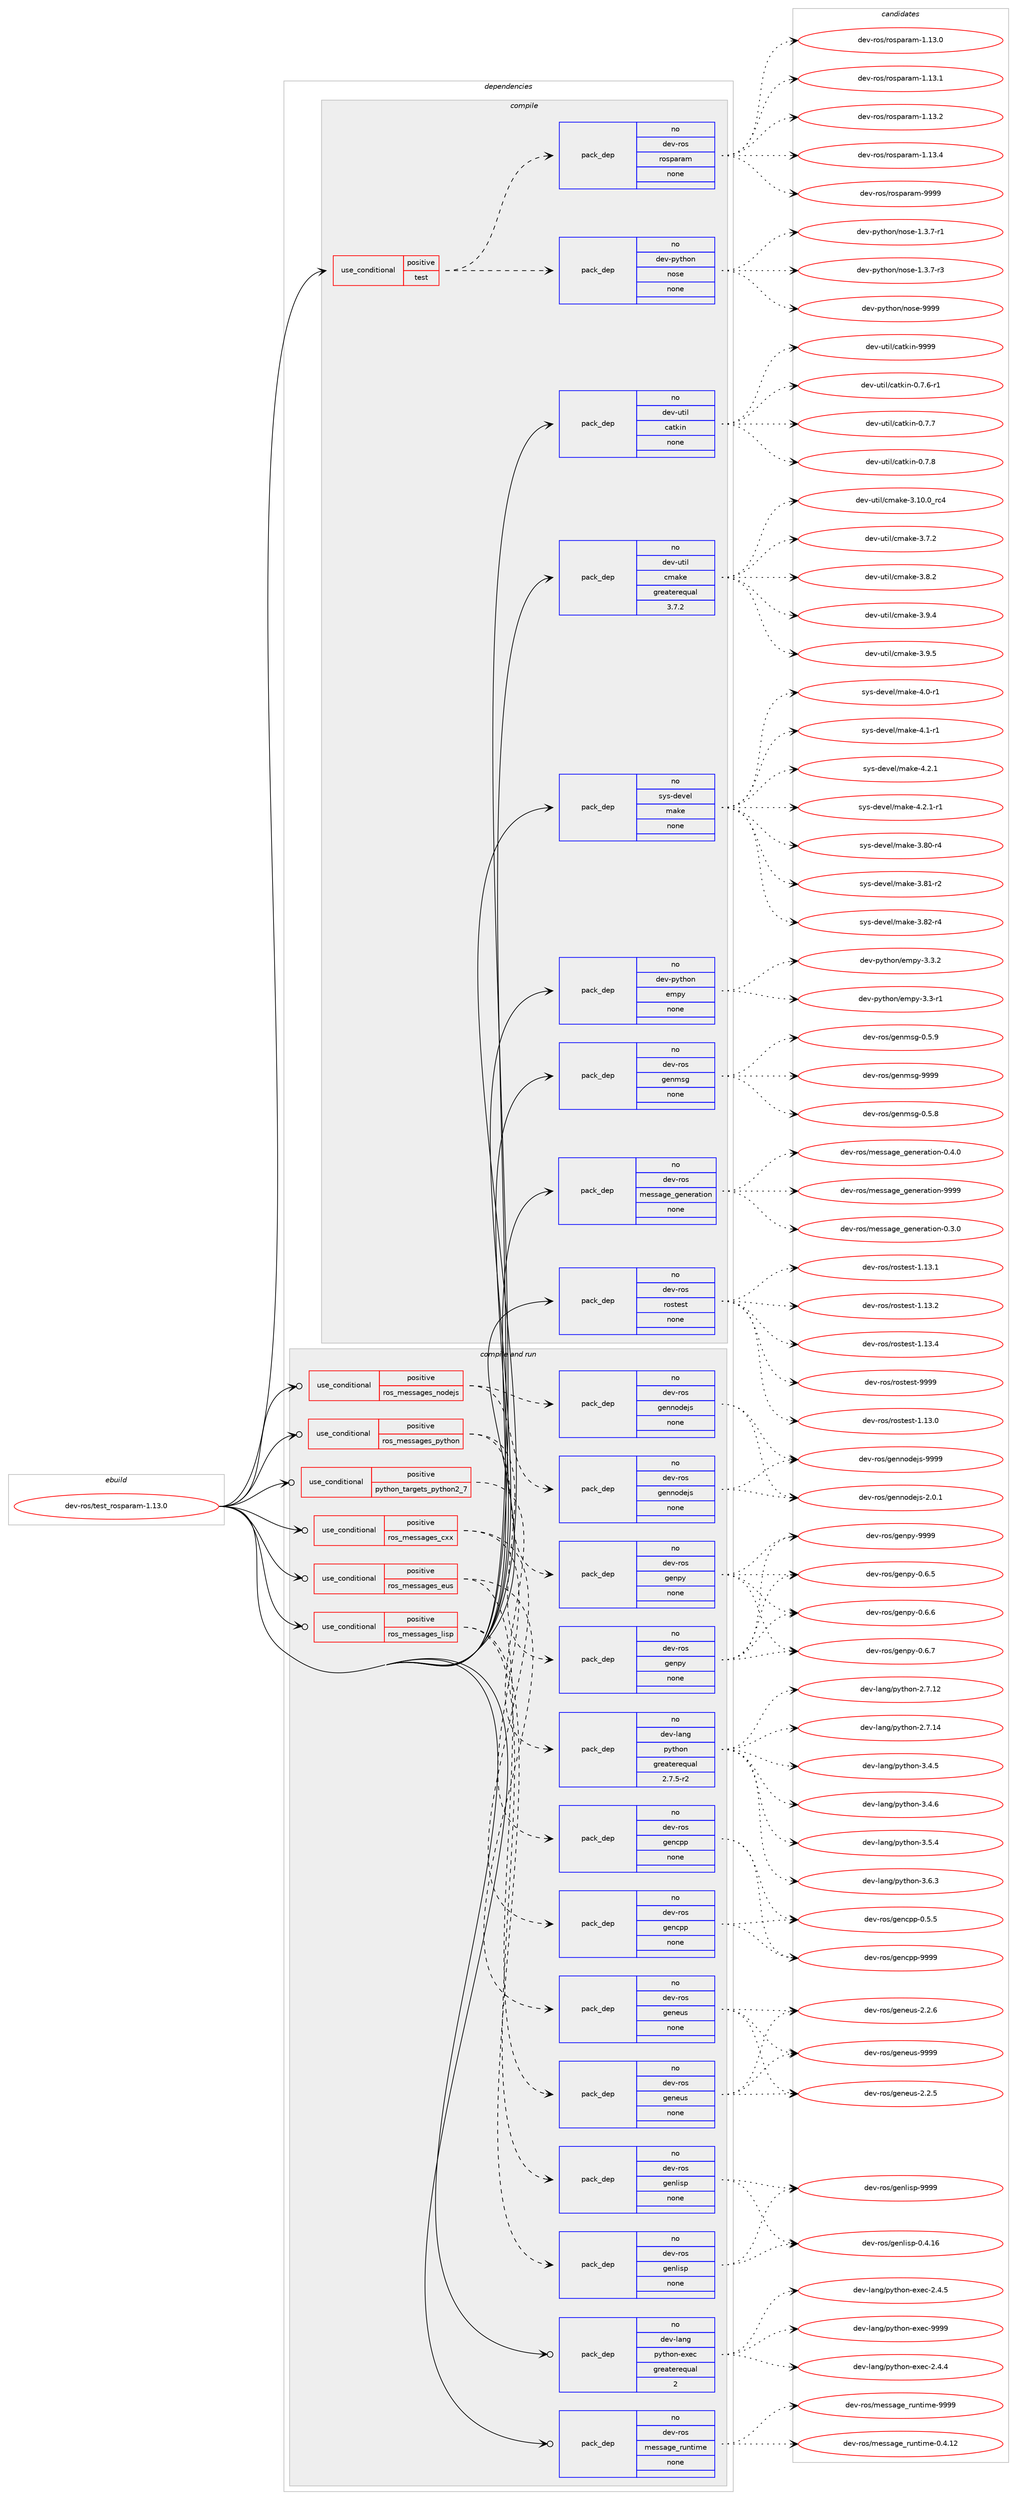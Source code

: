 digraph prolog {

# *************
# Graph options
# *************

newrank=true;
concentrate=true;
compound=true;
graph [rankdir=LR,fontname=Helvetica,fontsize=10,ranksep=1.5];#, ranksep=2.5, nodesep=0.2];
edge  [arrowhead=vee];
node  [fontname=Helvetica,fontsize=10];

# **********
# The ebuild
# **********

subgraph cluster_leftcol {
color=gray;
rank=same;
label=<<i>ebuild</i>>;
id [label="dev-ros/test_rosparam-1.13.0", color=red, width=4, href="../dev-ros/test_rosparam-1.13.0.svg"];
}

# ****************
# The dependencies
# ****************

subgraph cluster_midcol {
color=gray;
label=<<i>dependencies</i>>;
subgraph cluster_compile {
fillcolor="#eeeeee";
style=filled;
label=<<i>compile</i>>;
subgraph cond47658 {
dependency216602 [label=<<TABLE BORDER="0" CELLBORDER="1" CELLSPACING="0" CELLPADDING="4"><TR><TD ROWSPAN="3" CELLPADDING="10">use_conditional</TD></TR><TR><TD>positive</TD></TR><TR><TD>test</TD></TR></TABLE>>, shape=none, color=red];
subgraph pack164954 {
dependency216603 [label=<<TABLE BORDER="0" CELLBORDER="1" CELLSPACING="0" CELLPADDING="4" WIDTH="220"><TR><TD ROWSPAN="6" CELLPADDING="30">pack_dep</TD></TR><TR><TD WIDTH="110">no</TD></TR><TR><TD>dev-python</TD></TR><TR><TD>nose</TD></TR><TR><TD>none</TD></TR><TR><TD></TD></TR></TABLE>>, shape=none, color=blue];
}
dependency216602:e -> dependency216603:w [weight=20,style="dashed",arrowhead="vee"];
subgraph pack164955 {
dependency216604 [label=<<TABLE BORDER="0" CELLBORDER="1" CELLSPACING="0" CELLPADDING="4" WIDTH="220"><TR><TD ROWSPAN="6" CELLPADDING="30">pack_dep</TD></TR><TR><TD WIDTH="110">no</TD></TR><TR><TD>dev-ros</TD></TR><TR><TD>rosparam</TD></TR><TR><TD>none</TD></TR><TR><TD></TD></TR></TABLE>>, shape=none, color=blue];
}
dependency216602:e -> dependency216604:w [weight=20,style="dashed",arrowhead="vee"];
}
id:e -> dependency216602:w [weight=20,style="solid",arrowhead="vee"];
subgraph pack164956 {
dependency216605 [label=<<TABLE BORDER="0" CELLBORDER="1" CELLSPACING="0" CELLPADDING="4" WIDTH="220"><TR><TD ROWSPAN="6" CELLPADDING="30">pack_dep</TD></TR><TR><TD WIDTH="110">no</TD></TR><TR><TD>dev-python</TD></TR><TR><TD>empy</TD></TR><TR><TD>none</TD></TR><TR><TD></TD></TR></TABLE>>, shape=none, color=blue];
}
id:e -> dependency216605:w [weight=20,style="solid",arrowhead="vee"];
subgraph pack164957 {
dependency216606 [label=<<TABLE BORDER="0" CELLBORDER="1" CELLSPACING="0" CELLPADDING="4" WIDTH="220"><TR><TD ROWSPAN="6" CELLPADDING="30">pack_dep</TD></TR><TR><TD WIDTH="110">no</TD></TR><TR><TD>dev-ros</TD></TR><TR><TD>genmsg</TD></TR><TR><TD>none</TD></TR><TR><TD></TD></TR></TABLE>>, shape=none, color=blue];
}
id:e -> dependency216606:w [weight=20,style="solid",arrowhead="vee"];
subgraph pack164958 {
dependency216607 [label=<<TABLE BORDER="0" CELLBORDER="1" CELLSPACING="0" CELLPADDING="4" WIDTH="220"><TR><TD ROWSPAN="6" CELLPADDING="30">pack_dep</TD></TR><TR><TD WIDTH="110">no</TD></TR><TR><TD>dev-ros</TD></TR><TR><TD>message_generation</TD></TR><TR><TD>none</TD></TR><TR><TD></TD></TR></TABLE>>, shape=none, color=blue];
}
id:e -> dependency216607:w [weight=20,style="solid",arrowhead="vee"];
subgraph pack164959 {
dependency216608 [label=<<TABLE BORDER="0" CELLBORDER="1" CELLSPACING="0" CELLPADDING="4" WIDTH="220"><TR><TD ROWSPAN="6" CELLPADDING="30">pack_dep</TD></TR><TR><TD WIDTH="110">no</TD></TR><TR><TD>dev-ros</TD></TR><TR><TD>rostest</TD></TR><TR><TD>none</TD></TR><TR><TD></TD></TR></TABLE>>, shape=none, color=blue];
}
id:e -> dependency216608:w [weight=20,style="solid",arrowhead="vee"];
subgraph pack164960 {
dependency216609 [label=<<TABLE BORDER="0" CELLBORDER="1" CELLSPACING="0" CELLPADDING="4" WIDTH="220"><TR><TD ROWSPAN="6" CELLPADDING="30">pack_dep</TD></TR><TR><TD WIDTH="110">no</TD></TR><TR><TD>dev-util</TD></TR><TR><TD>catkin</TD></TR><TR><TD>none</TD></TR><TR><TD></TD></TR></TABLE>>, shape=none, color=blue];
}
id:e -> dependency216609:w [weight=20,style="solid",arrowhead="vee"];
subgraph pack164961 {
dependency216610 [label=<<TABLE BORDER="0" CELLBORDER="1" CELLSPACING="0" CELLPADDING="4" WIDTH="220"><TR><TD ROWSPAN="6" CELLPADDING="30">pack_dep</TD></TR><TR><TD WIDTH="110">no</TD></TR><TR><TD>dev-util</TD></TR><TR><TD>cmake</TD></TR><TR><TD>greaterequal</TD></TR><TR><TD>3.7.2</TD></TR></TABLE>>, shape=none, color=blue];
}
id:e -> dependency216610:w [weight=20,style="solid",arrowhead="vee"];
subgraph pack164962 {
dependency216611 [label=<<TABLE BORDER="0" CELLBORDER="1" CELLSPACING="0" CELLPADDING="4" WIDTH="220"><TR><TD ROWSPAN="6" CELLPADDING="30">pack_dep</TD></TR><TR><TD WIDTH="110">no</TD></TR><TR><TD>sys-devel</TD></TR><TR><TD>make</TD></TR><TR><TD>none</TD></TR><TR><TD></TD></TR></TABLE>>, shape=none, color=blue];
}
id:e -> dependency216611:w [weight=20,style="solid",arrowhead="vee"];
}
subgraph cluster_compileandrun {
fillcolor="#eeeeee";
style=filled;
label=<<i>compile and run</i>>;
subgraph cond47659 {
dependency216612 [label=<<TABLE BORDER="0" CELLBORDER="1" CELLSPACING="0" CELLPADDING="4"><TR><TD ROWSPAN="3" CELLPADDING="10">use_conditional</TD></TR><TR><TD>positive</TD></TR><TR><TD>python_targets_python2_7</TD></TR></TABLE>>, shape=none, color=red];
subgraph pack164963 {
dependency216613 [label=<<TABLE BORDER="0" CELLBORDER="1" CELLSPACING="0" CELLPADDING="4" WIDTH="220"><TR><TD ROWSPAN="6" CELLPADDING="30">pack_dep</TD></TR><TR><TD WIDTH="110">no</TD></TR><TR><TD>dev-lang</TD></TR><TR><TD>python</TD></TR><TR><TD>greaterequal</TD></TR><TR><TD>2.7.5-r2</TD></TR></TABLE>>, shape=none, color=blue];
}
dependency216612:e -> dependency216613:w [weight=20,style="dashed",arrowhead="vee"];
}
id:e -> dependency216612:w [weight=20,style="solid",arrowhead="odotvee"];
subgraph cond47660 {
dependency216614 [label=<<TABLE BORDER="0" CELLBORDER="1" CELLSPACING="0" CELLPADDING="4"><TR><TD ROWSPAN="3" CELLPADDING="10">use_conditional</TD></TR><TR><TD>positive</TD></TR><TR><TD>ros_messages_cxx</TD></TR></TABLE>>, shape=none, color=red];
subgraph pack164964 {
dependency216615 [label=<<TABLE BORDER="0" CELLBORDER="1" CELLSPACING="0" CELLPADDING="4" WIDTH="220"><TR><TD ROWSPAN="6" CELLPADDING="30">pack_dep</TD></TR><TR><TD WIDTH="110">no</TD></TR><TR><TD>dev-ros</TD></TR><TR><TD>gencpp</TD></TR><TR><TD>none</TD></TR><TR><TD></TD></TR></TABLE>>, shape=none, color=blue];
}
dependency216614:e -> dependency216615:w [weight=20,style="dashed",arrowhead="vee"];
subgraph pack164965 {
dependency216616 [label=<<TABLE BORDER="0" CELLBORDER="1" CELLSPACING="0" CELLPADDING="4" WIDTH="220"><TR><TD ROWSPAN="6" CELLPADDING="30">pack_dep</TD></TR><TR><TD WIDTH="110">no</TD></TR><TR><TD>dev-ros</TD></TR><TR><TD>gencpp</TD></TR><TR><TD>none</TD></TR><TR><TD></TD></TR></TABLE>>, shape=none, color=blue];
}
dependency216614:e -> dependency216616:w [weight=20,style="dashed",arrowhead="vee"];
}
id:e -> dependency216614:w [weight=20,style="solid",arrowhead="odotvee"];
subgraph cond47661 {
dependency216617 [label=<<TABLE BORDER="0" CELLBORDER="1" CELLSPACING="0" CELLPADDING="4"><TR><TD ROWSPAN="3" CELLPADDING="10">use_conditional</TD></TR><TR><TD>positive</TD></TR><TR><TD>ros_messages_eus</TD></TR></TABLE>>, shape=none, color=red];
subgraph pack164966 {
dependency216618 [label=<<TABLE BORDER="0" CELLBORDER="1" CELLSPACING="0" CELLPADDING="4" WIDTH="220"><TR><TD ROWSPAN="6" CELLPADDING="30">pack_dep</TD></TR><TR><TD WIDTH="110">no</TD></TR><TR><TD>dev-ros</TD></TR><TR><TD>geneus</TD></TR><TR><TD>none</TD></TR><TR><TD></TD></TR></TABLE>>, shape=none, color=blue];
}
dependency216617:e -> dependency216618:w [weight=20,style="dashed",arrowhead="vee"];
subgraph pack164967 {
dependency216619 [label=<<TABLE BORDER="0" CELLBORDER="1" CELLSPACING="0" CELLPADDING="4" WIDTH="220"><TR><TD ROWSPAN="6" CELLPADDING="30">pack_dep</TD></TR><TR><TD WIDTH="110">no</TD></TR><TR><TD>dev-ros</TD></TR><TR><TD>geneus</TD></TR><TR><TD>none</TD></TR><TR><TD></TD></TR></TABLE>>, shape=none, color=blue];
}
dependency216617:e -> dependency216619:w [weight=20,style="dashed",arrowhead="vee"];
}
id:e -> dependency216617:w [weight=20,style="solid",arrowhead="odotvee"];
subgraph cond47662 {
dependency216620 [label=<<TABLE BORDER="0" CELLBORDER="1" CELLSPACING="0" CELLPADDING="4"><TR><TD ROWSPAN="3" CELLPADDING="10">use_conditional</TD></TR><TR><TD>positive</TD></TR><TR><TD>ros_messages_lisp</TD></TR></TABLE>>, shape=none, color=red];
subgraph pack164968 {
dependency216621 [label=<<TABLE BORDER="0" CELLBORDER="1" CELLSPACING="0" CELLPADDING="4" WIDTH="220"><TR><TD ROWSPAN="6" CELLPADDING="30">pack_dep</TD></TR><TR><TD WIDTH="110">no</TD></TR><TR><TD>dev-ros</TD></TR><TR><TD>genlisp</TD></TR><TR><TD>none</TD></TR><TR><TD></TD></TR></TABLE>>, shape=none, color=blue];
}
dependency216620:e -> dependency216621:w [weight=20,style="dashed",arrowhead="vee"];
subgraph pack164969 {
dependency216622 [label=<<TABLE BORDER="0" CELLBORDER="1" CELLSPACING="0" CELLPADDING="4" WIDTH="220"><TR><TD ROWSPAN="6" CELLPADDING="30">pack_dep</TD></TR><TR><TD WIDTH="110">no</TD></TR><TR><TD>dev-ros</TD></TR><TR><TD>genlisp</TD></TR><TR><TD>none</TD></TR><TR><TD></TD></TR></TABLE>>, shape=none, color=blue];
}
dependency216620:e -> dependency216622:w [weight=20,style="dashed",arrowhead="vee"];
}
id:e -> dependency216620:w [weight=20,style="solid",arrowhead="odotvee"];
subgraph cond47663 {
dependency216623 [label=<<TABLE BORDER="0" CELLBORDER="1" CELLSPACING="0" CELLPADDING="4"><TR><TD ROWSPAN="3" CELLPADDING="10">use_conditional</TD></TR><TR><TD>positive</TD></TR><TR><TD>ros_messages_nodejs</TD></TR></TABLE>>, shape=none, color=red];
subgraph pack164970 {
dependency216624 [label=<<TABLE BORDER="0" CELLBORDER="1" CELLSPACING="0" CELLPADDING="4" WIDTH="220"><TR><TD ROWSPAN="6" CELLPADDING="30">pack_dep</TD></TR><TR><TD WIDTH="110">no</TD></TR><TR><TD>dev-ros</TD></TR><TR><TD>gennodejs</TD></TR><TR><TD>none</TD></TR><TR><TD></TD></TR></TABLE>>, shape=none, color=blue];
}
dependency216623:e -> dependency216624:w [weight=20,style="dashed",arrowhead="vee"];
subgraph pack164971 {
dependency216625 [label=<<TABLE BORDER="0" CELLBORDER="1" CELLSPACING="0" CELLPADDING="4" WIDTH="220"><TR><TD ROWSPAN="6" CELLPADDING="30">pack_dep</TD></TR><TR><TD WIDTH="110">no</TD></TR><TR><TD>dev-ros</TD></TR><TR><TD>gennodejs</TD></TR><TR><TD>none</TD></TR><TR><TD></TD></TR></TABLE>>, shape=none, color=blue];
}
dependency216623:e -> dependency216625:w [weight=20,style="dashed",arrowhead="vee"];
}
id:e -> dependency216623:w [weight=20,style="solid",arrowhead="odotvee"];
subgraph cond47664 {
dependency216626 [label=<<TABLE BORDER="0" CELLBORDER="1" CELLSPACING="0" CELLPADDING="4"><TR><TD ROWSPAN="3" CELLPADDING="10">use_conditional</TD></TR><TR><TD>positive</TD></TR><TR><TD>ros_messages_python</TD></TR></TABLE>>, shape=none, color=red];
subgraph pack164972 {
dependency216627 [label=<<TABLE BORDER="0" CELLBORDER="1" CELLSPACING="0" CELLPADDING="4" WIDTH="220"><TR><TD ROWSPAN="6" CELLPADDING="30">pack_dep</TD></TR><TR><TD WIDTH="110">no</TD></TR><TR><TD>dev-ros</TD></TR><TR><TD>genpy</TD></TR><TR><TD>none</TD></TR><TR><TD></TD></TR></TABLE>>, shape=none, color=blue];
}
dependency216626:e -> dependency216627:w [weight=20,style="dashed",arrowhead="vee"];
subgraph pack164973 {
dependency216628 [label=<<TABLE BORDER="0" CELLBORDER="1" CELLSPACING="0" CELLPADDING="4" WIDTH="220"><TR><TD ROWSPAN="6" CELLPADDING="30">pack_dep</TD></TR><TR><TD WIDTH="110">no</TD></TR><TR><TD>dev-ros</TD></TR><TR><TD>genpy</TD></TR><TR><TD>none</TD></TR><TR><TD></TD></TR></TABLE>>, shape=none, color=blue];
}
dependency216626:e -> dependency216628:w [weight=20,style="dashed",arrowhead="vee"];
}
id:e -> dependency216626:w [weight=20,style="solid",arrowhead="odotvee"];
subgraph pack164974 {
dependency216629 [label=<<TABLE BORDER="0" CELLBORDER="1" CELLSPACING="0" CELLPADDING="4" WIDTH="220"><TR><TD ROWSPAN="6" CELLPADDING="30">pack_dep</TD></TR><TR><TD WIDTH="110">no</TD></TR><TR><TD>dev-lang</TD></TR><TR><TD>python-exec</TD></TR><TR><TD>greaterequal</TD></TR><TR><TD>2</TD></TR></TABLE>>, shape=none, color=blue];
}
id:e -> dependency216629:w [weight=20,style="solid",arrowhead="odotvee"];
subgraph pack164975 {
dependency216630 [label=<<TABLE BORDER="0" CELLBORDER="1" CELLSPACING="0" CELLPADDING="4" WIDTH="220"><TR><TD ROWSPAN="6" CELLPADDING="30">pack_dep</TD></TR><TR><TD WIDTH="110">no</TD></TR><TR><TD>dev-ros</TD></TR><TR><TD>message_runtime</TD></TR><TR><TD>none</TD></TR><TR><TD></TD></TR></TABLE>>, shape=none, color=blue];
}
id:e -> dependency216630:w [weight=20,style="solid",arrowhead="odotvee"];
}
subgraph cluster_run {
fillcolor="#eeeeee";
style=filled;
label=<<i>run</i>>;
}
}

# **************
# The candidates
# **************

subgraph cluster_choices {
rank=same;
color=gray;
label=<<i>candidates</i>>;

subgraph choice164954 {
color=black;
nodesep=1;
choice10010111845112121116104111110471101111151014549465146554511449 [label="dev-python/nose-1.3.7-r1", color=red, width=4,href="../dev-python/nose-1.3.7-r1.svg"];
choice10010111845112121116104111110471101111151014549465146554511451 [label="dev-python/nose-1.3.7-r3", color=red, width=4,href="../dev-python/nose-1.3.7-r3.svg"];
choice10010111845112121116104111110471101111151014557575757 [label="dev-python/nose-9999", color=red, width=4,href="../dev-python/nose-9999.svg"];
dependency216603:e -> choice10010111845112121116104111110471101111151014549465146554511449:w [style=dotted,weight="100"];
dependency216603:e -> choice10010111845112121116104111110471101111151014549465146554511451:w [style=dotted,weight="100"];
dependency216603:e -> choice10010111845112121116104111110471101111151014557575757:w [style=dotted,weight="100"];
}
subgraph choice164955 {
color=black;
nodesep=1;
choice1001011184511411111547114111115112971149710945494649514648 [label="dev-ros/rosparam-1.13.0", color=red, width=4,href="../dev-ros/rosparam-1.13.0.svg"];
choice1001011184511411111547114111115112971149710945494649514649 [label="dev-ros/rosparam-1.13.1", color=red, width=4,href="../dev-ros/rosparam-1.13.1.svg"];
choice1001011184511411111547114111115112971149710945494649514650 [label="dev-ros/rosparam-1.13.2", color=red, width=4,href="../dev-ros/rosparam-1.13.2.svg"];
choice1001011184511411111547114111115112971149710945494649514652 [label="dev-ros/rosparam-1.13.4", color=red, width=4,href="../dev-ros/rosparam-1.13.4.svg"];
choice100101118451141111154711411111511297114971094557575757 [label="dev-ros/rosparam-9999", color=red, width=4,href="../dev-ros/rosparam-9999.svg"];
dependency216604:e -> choice1001011184511411111547114111115112971149710945494649514648:w [style=dotted,weight="100"];
dependency216604:e -> choice1001011184511411111547114111115112971149710945494649514649:w [style=dotted,weight="100"];
dependency216604:e -> choice1001011184511411111547114111115112971149710945494649514650:w [style=dotted,weight="100"];
dependency216604:e -> choice1001011184511411111547114111115112971149710945494649514652:w [style=dotted,weight="100"];
dependency216604:e -> choice100101118451141111154711411111511297114971094557575757:w [style=dotted,weight="100"];
}
subgraph choice164956 {
color=black;
nodesep=1;
choice1001011184511212111610411111047101109112121455146514511449 [label="dev-python/empy-3.3-r1", color=red, width=4,href="../dev-python/empy-3.3-r1.svg"];
choice1001011184511212111610411111047101109112121455146514650 [label="dev-python/empy-3.3.2", color=red, width=4,href="../dev-python/empy-3.3.2.svg"];
dependency216605:e -> choice1001011184511212111610411111047101109112121455146514511449:w [style=dotted,weight="100"];
dependency216605:e -> choice1001011184511212111610411111047101109112121455146514650:w [style=dotted,weight="100"];
}
subgraph choice164957 {
color=black;
nodesep=1;
choice1001011184511411111547103101110109115103454846534656 [label="dev-ros/genmsg-0.5.8", color=red, width=4,href="../dev-ros/genmsg-0.5.8.svg"];
choice1001011184511411111547103101110109115103454846534657 [label="dev-ros/genmsg-0.5.9", color=red, width=4,href="../dev-ros/genmsg-0.5.9.svg"];
choice10010111845114111115471031011101091151034557575757 [label="dev-ros/genmsg-9999", color=red, width=4,href="../dev-ros/genmsg-9999.svg"];
dependency216606:e -> choice1001011184511411111547103101110109115103454846534656:w [style=dotted,weight="100"];
dependency216606:e -> choice1001011184511411111547103101110109115103454846534657:w [style=dotted,weight="100"];
dependency216606:e -> choice10010111845114111115471031011101091151034557575757:w [style=dotted,weight="100"];
}
subgraph choice164958 {
color=black;
nodesep=1;
choice1001011184511411111547109101115115971031019510310111010111497116105111110454846514648 [label="dev-ros/message_generation-0.3.0", color=red, width=4,href="../dev-ros/message_generation-0.3.0.svg"];
choice1001011184511411111547109101115115971031019510310111010111497116105111110454846524648 [label="dev-ros/message_generation-0.4.0", color=red, width=4,href="../dev-ros/message_generation-0.4.0.svg"];
choice10010111845114111115471091011151159710310195103101110101114971161051111104557575757 [label="dev-ros/message_generation-9999", color=red, width=4,href="../dev-ros/message_generation-9999.svg"];
dependency216607:e -> choice1001011184511411111547109101115115971031019510310111010111497116105111110454846514648:w [style=dotted,weight="100"];
dependency216607:e -> choice1001011184511411111547109101115115971031019510310111010111497116105111110454846524648:w [style=dotted,weight="100"];
dependency216607:e -> choice10010111845114111115471091011151159710310195103101110101114971161051111104557575757:w [style=dotted,weight="100"];
}
subgraph choice164959 {
color=black;
nodesep=1;
choice100101118451141111154711411111511610111511645494649514648 [label="dev-ros/rostest-1.13.0", color=red, width=4,href="../dev-ros/rostest-1.13.0.svg"];
choice100101118451141111154711411111511610111511645494649514649 [label="dev-ros/rostest-1.13.1", color=red, width=4,href="../dev-ros/rostest-1.13.1.svg"];
choice100101118451141111154711411111511610111511645494649514650 [label="dev-ros/rostest-1.13.2", color=red, width=4,href="../dev-ros/rostest-1.13.2.svg"];
choice100101118451141111154711411111511610111511645494649514652 [label="dev-ros/rostest-1.13.4", color=red, width=4,href="../dev-ros/rostest-1.13.4.svg"];
choice10010111845114111115471141111151161011151164557575757 [label="dev-ros/rostest-9999", color=red, width=4,href="../dev-ros/rostest-9999.svg"];
dependency216608:e -> choice100101118451141111154711411111511610111511645494649514648:w [style=dotted,weight="100"];
dependency216608:e -> choice100101118451141111154711411111511610111511645494649514649:w [style=dotted,weight="100"];
dependency216608:e -> choice100101118451141111154711411111511610111511645494649514650:w [style=dotted,weight="100"];
dependency216608:e -> choice100101118451141111154711411111511610111511645494649514652:w [style=dotted,weight="100"];
dependency216608:e -> choice10010111845114111115471141111151161011151164557575757:w [style=dotted,weight="100"];
}
subgraph choice164960 {
color=black;
nodesep=1;
choice100101118451171161051084799971161071051104548465546544511449 [label="dev-util/catkin-0.7.6-r1", color=red, width=4,href="../dev-util/catkin-0.7.6-r1.svg"];
choice10010111845117116105108479997116107105110454846554655 [label="dev-util/catkin-0.7.7", color=red, width=4,href="../dev-util/catkin-0.7.7.svg"];
choice10010111845117116105108479997116107105110454846554656 [label="dev-util/catkin-0.7.8", color=red, width=4,href="../dev-util/catkin-0.7.8.svg"];
choice100101118451171161051084799971161071051104557575757 [label="dev-util/catkin-9999", color=red, width=4,href="../dev-util/catkin-9999.svg"];
dependency216609:e -> choice100101118451171161051084799971161071051104548465546544511449:w [style=dotted,weight="100"];
dependency216609:e -> choice10010111845117116105108479997116107105110454846554655:w [style=dotted,weight="100"];
dependency216609:e -> choice10010111845117116105108479997116107105110454846554656:w [style=dotted,weight="100"];
dependency216609:e -> choice100101118451171161051084799971161071051104557575757:w [style=dotted,weight="100"];
}
subgraph choice164961 {
color=black;
nodesep=1;
choice1001011184511711610510847991099710710145514649484648951149952 [label="dev-util/cmake-3.10.0_rc4", color=red, width=4,href="../dev-util/cmake-3.10.0_rc4.svg"];
choice10010111845117116105108479910997107101455146554650 [label="dev-util/cmake-3.7.2", color=red, width=4,href="../dev-util/cmake-3.7.2.svg"];
choice10010111845117116105108479910997107101455146564650 [label="dev-util/cmake-3.8.2", color=red, width=4,href="../dev-util/cmake-3.8.2.svg"];
choice10010111845117116105108479910997107101455146574652 [label="dev-util/cmake-3.9.4", color=red, width=4,href="../dev-util/cmake-3.9.4.svg"];
choice10010111845117116105108479910997107101455146574653 [label="dev-util/cmake-3.9.5", color=red, width=4,href="../dev-util/cmake-3.9.5.svg"];
dependency216610:e -> choice1001011184511711610510847991099710710145514649484648951149952:w [style=dotted,weight="100"];
dependency216610:e -> choice10010111845117116105108479910997107101455146554650:w [style=dotted,weight="100"];
dependency216610:e -> choice10010111845117116105108479910997107101455146564650:w [style=dotted,weight="100"];
dependency216610:e -> choice10010111845117116105108479910997107101455146574652:w [style=dotted,weight="100"];
dependency216610:e -> choice10010111845117116105108479910997107101455146574653:w [style=dotted,weight="100"];
}
subgraph choice164962 {
color=black;
nodesep=1;
choice11512111545100101118101108471099710710145514656484511452 [label="sys-devel/make-3.80-r4", color=red, width=4,href="../sys-devel/make-3.80-r4.svg"];
choice11512111545100101118101108471099710710145514656494511450 [label="sys-devel/make-3.81-r2", color=red, width=4,href="../sys-devel/make-3.81-r2.svg"];
choice11512111545100101118101108471099710710145514656504511452 [label="sys-devel/make-3.82-r4", color=red, width=4,href="../sys-devel/make-3.82-r4.svg"];
choice115121115451001011181011084710997107101455246484511449 [label="sys-devel/make-4.0-r1", color=red, width=4,href="../sys-devel/make-4.0-r1.svg"];
choice115121115451001011181011084710997107101455246494511449 [label="sys-devel/make-4.1-r1", color=red, width=4,href="../sys-devel/make-4.1-r1.svg"];
choice115121115451001011181011084710997107101455246504649 [label="sys-devel/make-4.2.1", color=red, width=4,href="../sys-devel/make-4.2.1.svg"];
choice1151211154510010111810110847109971071014552465046494511449 [label="sys-devel/make-4.2.1-r1", color=red, width=4,href="../sys-devel/make-4.2.1-r1.svg"];
dependency216611:e -> choice11512111545100101118101108471099710710145514656484511452:w [style=dotted,weight="100"];
dependency216611:e -> choice11512111545100101118101108471099710710145514656494511450:w [style=dotted,weight="100"];
dependency216611:e -> choice11512111545100101118101108471099710710145514656504511452:w [style=dotted,weight="100"];
dependency216611:e -> choice115121115451001011181011084710997107101455246484511449:w [style=dotted,weight="100"];
dependency216611:e -> choice115121115451001011181011084710997107101455246494511449:w [style=dotted,weight="100"];
dependency216611:e -> choice115121115451001011181011084710997107101455246504649:w [style=dotted,weight="100"];
dependency216611:e -> choice1151211154510010111810110847109971071014552465046494511449:w [style=dotted,weight="100"];
}
subgraph choice164963 {
color=black;
nodesep=1;
choice10010111845108971101034711212111610411111045504655464950 [label="dev-lang/python-2.7.12", color=red, width=4,href="../dev-lang/python-2.7.12.svg"];
choice10010111845108971101034711212111610411111045504655464952 [label="dev-lang/python-2.7.14", color=red, width=4,href="../dev-lang/python-2.7.14.svg"];
choice100101118451089711010347112121116104111110455146524653 [label="dev-lang/python-3.4.5", color=red, width=4,href="../dev-lang/python-3.4.5.svg"];
choice100101118451089711010347112121116104111110455146524654 [label="dev-lang/python-3.4.6", color=red, width=4,href="../dev-lang/python-3.4.6.svg"];
choice100101118451089711010347112121116104111110455146534652 [label="dev-lang/python-3.5.4", color=red, width=4,href="../dev-lang/python-3.5.4.svg"];
choice100101118451089711010347112121116104111110455146544651 [label="dev-lang/python-3.6.3", color=red, width=4,href="../dev-lang/python-3.6.3.svg"];
dependency216613:e -> choice10010111845108971101034711212111610411111045504655464950:w [style=dotted,weight="100"];
dependency216613:e -> choice10010111845108971101034711212111610411111045504655464952:w [style=dotted,weight="100"];
dependency216613:e -> choice100101118451089711010347112121116104111110455146524653:w [style=dotted,weight="100"];
dependency216613:e -> choice100101118451089711010347112121116104111110455146524654:w [style=dotted,weight="100"];
dependency216613:e -> choice100101118451089711010347112121116104111110455146534652:w [style=dotted,weight="100"];
dependency216613:e -> choice100101118451089711010347112121116104111110455146544651:w [style=dotted,weight="100"];
}
subgraph choice164964 {
color=black;
nodesep=1;
choice100101118451141111154710310111099112112454846534653 [label="dev-ros/gencpp-0.5.5", color=red, width=4,href="../dev-ros/gencpp-0.5.5.svg"];
choice1001011184511411111547103101110991121124557575757 [label="dev-ros/gencpp-9999", color=red, width=4,href="../dev-ros/gencpp-9999.svg"];
dependency216615:e -> choice100101118451141111154710310111099112112454846534653:w [style=dotted,weight="100"];
dependency216615:e -> choice1001011184511411111547103101110991121124557575757:w [style=dotted,weight="100"];
}
subgraph choice164965 {
color=black;
nodesep=1;
choice100101118451141111154710310111099112112454846534653 [label="dev-ros/gencpp-0.5.5", color=red, width=4,href="../dev-ros/gencpp-0.5.5.svg"];
choice1001011184511411111547103101110991121124557575757 [label="dev-ros/gencpp-9999", color=red, width=4,href="../dev-ros/gencpp-9999.svg"];
dependency216616:e -> choice100101118451141111154710310111099112112454846534653:w [style=dotted,weight="100"];
dependency216616:e -> choice1001011184511411111547103101110991121124557575757:w [style=dotted,weight="100"];
}
subgraph choice164966 {
color=black;
nodesep=1;
choice1001011184511411111547103101110101117115455046504653 [label="dev-ros/geneus-2.2.5", color=red, width=4,href="../dev-ros/geneus-2.2.5.svg"];
choice1001011184511411111547103101110101117115455046504654 [label="dev-ros/geneus-2.2.6", color=red, width=4,href="../dev-ros/geneus-2.2.6.svg"];
choice10010111845114111115471031011101011171154557575757 [label="dev-ros/geneus-9999", color=red, width=4,href="../dev-ros/geneus-9999.svg"];
dependency216618:e -> choice1001011184511411111547103101110101117115455046504653:w [style=dotted,weight="100"];
dependency216618:e -> choice1001011184511411111547103101110101117115455046504654:w [style=dotted,weight="100"];
dependency216618:e -> choice10010111845114111115471031011101011171154557575757:w [style=dotted,weight="100"];
}
subgraph choice164967 {
color=black;
nodesep=1;
choice1001011184511411111547103101110101117115455046504653 [label="dev-ros/geneus-2.2.5", color=red, width=4,href="../dev-ros/geneus-2.2.5.svg"];
choice1001011184511411111547103101110101117115455046504654 [label="dev-ros/geneus-2.2.6", color=red, width=4,href="../dev-ros/geneus-2.2.6.svg"];
choice10010111845114111115471031011101011171154557575757 [label="dev-ros/geneus-9999", color=red, width=4,href="../dev-ros/geneus-9999.svg"];
dependency216619:e -> choice1001011184511411111547103101110101117115455046504653:w [style=dotted,weight="100"];
dependency216619:e -> choice1001011184511411111547103101110101117115455046504654:w [style=dotted,weight="100"];
dependency216619:e -> choice10010111845114111115471031011101011171154557575757:w [style=dotted,weight="100"];
}
subgraph choice164968 {
color=black;
nodesep=1;
choice100101118451141111154710310111010810511511245484652464954 [label="dev-ros/genlisp-0.4.16", color=red, width=4,href="../dev-ros/genlisp-0.4.16.svg"];
choice10010111845114111115471031011101081051151124557575757 [label="dev-ros/genlisp-9999", color=red, width=4,href="../dev-ros/genlisp-9999.svg"];
dependency216621:e -> choice100101118451141111154710310111010810511511245484652464954:w [style=dotted,weight="100"];
dependency216621:e -> choice10010111845114111115471031011101081051151124557575757:w [style=dotted,weight="100"];
}
subgraph choice164969 {
color=black;
nodesep=1;
choice100101118451141111154710310111010810511511245484652464954 [label="dev-ros/genlisp-0.4.16", color=red, width=4,href="../dev-ros/genlisp-0.4.16.svg"];
choice10010111845114111115471031011101081051151124557575757 [label="dev-ros/genlisp-9999", color=red, width=4,href="../dev-ros/genlisp-9999.svg"];
dependency216622:e -> choice100101118451141111154710310111010810511511245484652464954:w [style=dotted,weight="100"];
dependency216622:e -> choice10010111845114111115471031011101081051151124557575757:w [style=dotted,weight="100"];
}
subgraph choice164970 {
color=black;
nodesep=1;
choice1001011184511411111547103101110110111100101106115455046484649 [label="dev-ros/gennodejs-2.0.1", color=red, width=4,href="../dev-ros/gennodejs-2.0.1.svg"];
choice10010111845114111115471031011101101111001011061154557575757 [label="dev-ros/gennodejs-9999", color=red, width=4,href="../dev-ros/gennodejs-9999.svg"];
dependency216624:e -> choice1001011184511411111547103101110110111100101106115455046484649:w [style=dotted,weight="100"];
dependency216624:e -> choice10010111845114111115471031011101101111001011061154557575757:w [style=dotted,weight="100"];
}
subgraph choice164971 {
color=black;
nodesep=1;
choice1001011184511411111547103101110110111100101106115455046484649 [label="dev-ros/gennodejs-2.0.1", color=red, width=4,href="../dev-ros/gennodejs-2.0.1.svg"];
choice10010111845114111115471031011101101111001011061154557575757 [label="dev-ros/gennodejs-9999", color=red, width=4,href="../dev-ros/gennodejs-9999.svg"];
dependency216625:e -> choice1001011184511411111547103101110110111100101106115455046484649:w [style=dotted,weight="100"];
dependency216625:e -> choice10010111845114111115471031011101101111001011061154557575757:w [style=dotted,weight="100"];
}
subgraph choice164972 {
color=black;
nodesep=1;
choice1001011184511411111547103101110112121454846544653 [label="dev-ros/genpy-0.6.5", color=red, width=4,href="../dev-ros/genpy-0.6.5.svg"];
choice1001011184511411111547103101110112121454846544654 [label="dev-ros/genpy-0.6.6", color=red, width=4,href="../dev-ros/genpy-0.6.6.svg"];
choice1001011184511411111547103101110112121454846544655 [label="dev-ros/genpy-0.6.7", color=red, width=4,href="../dev-ros/genpy-0.6.7.svg"];
choice10010111845114111115471031011101121214557575757 [label="dev-ros/genpy-9999", color=red, width=4,href="../dev-ros/genpy-9999.svg"];
dependency216627:e -> choice1001011184511411111547103101110112121454846544653:w [style=dotted,weight="100"];
dependency216627:e -> choice1001011184511411111547103101110112121454846544654:w [style=dotted,weight="100"];
dependency216627:e -> choice1001011184511411111547103101110112121454846544655:w [style=dotted,weight="100"];
dependency216627:e -> choice10010111845114111115471031011101121214557575757:w [style=dotted,weight="100"];
}
subgraph choice164973 {
color=black;
nodesep=1;
choice1001011184511411111547103101110112121454846544653 [label="dev-ros/genpy-0.6.5", color=red, width=4,href="../dev-ros/genpy-0.6.5.svg"];
choice1001011184511411111547103101110112121454846544654 [label="dev-ros/genpy-0.6.6", color=red, width=4,href="../dev-ros/genpy-0.6.6.svg"];
choice1001011184511411111547103101110112121454846544655 [label="dev-ros/genpy-0.6.7", color=red, width=4,href="../dev-ros/genpy-0.6.7.svg"];
choice10010111845114111115471031011101121214557575757 [label="dev-ros/genpy-9999", color=red, width=4,href="../dev-ros/genpy-9999.svg"];
dependency216628:e -> choice1001011184511411111547103101110112121454846544653:w [style=dotted,weight="100"];
dependency216628:e -> choice1001011184511411111547103101110112121454846544654:w [style=dotted,weight="100"];
dependency216628:e -> choice1001011184511411111547103101110112121454846544655:w [style=dotted,weight="100"];
dependency216628:e -> choice10010111845114111115471031011101121214557575757:w [style=dotted,weight="100"];
}
subgraph choice164974 {
color=black;
nodesep=1;
choice1001011184510897110103471121211161041111104510112010199455046524652 [label="dev-lang/python-exec-2.4.4", color=red, width=4,href="../dev-lang/python-exec-2.4.4.svg"];
choice1001011184510897110103471121211161041111104510112010199455046524653 [label="dev-lang/python-exec-2.4.5", color=red, width=4,href="../dev-lang/python-exec-2.4.5.svg"];
choice10010111845108971101034711212111610411111045101120101994557575757 [label="dev-lang/python-exec-9999", color=red, width=4,href="../dev-lang/python-exec-9999.svg"];
dependency216629:e -> choice1001011184510897110103471121211161041111104510112010199455046524652:w [style=dotted,weight="100"];
dependency216629:e -> choice1001011184510897110103471121211161041111104510112010199455046524653:w [style=dotted,weight="100"];
dependency216629:e -> choice10010111845108971101034711212111610411111045101120101994557575757:w [style=dotted,weight="100"];
}
subgraph choice164975 {
color=black;
nodesep=1;
choice1001011184511411111547109101115115971031019511411711011610510910145484652464950 [label="dev-ros/message_runtime-0.4.12", color=red, width=4,href="../dev-ros/message_runtime-0.4.12.svg"];
choice100101118451141111154710910111511597103101951141171101161051091014557575757 [label="dev-ros/message_runtime-9999", color=red, width=4,href="../dev-ros/message_runtime-9999.svg"];
dependency216630:e -> choice1001011184511411111547109101115115971031019511411711011610510910145484652464950:w [style=dotted,weight="100"];
dependency216630:e -> choice100101118451141111154710910111511597103101951141171101161051091014557575757:w [style=dotted,weight="100"];
}
}

}
